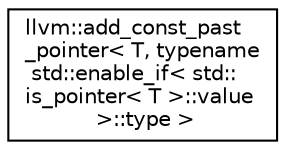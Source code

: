 digraph "Graphical Class Hierarchy"
{
  edge [fontname="Helvetica",fontsize="10",labelfontname="Helvetica",labelfontsize="10"];
  node [fontname="Helvetica",fontsize="10",shape=record];
  rankdir="LR";
  Node1 [label="llvm::add_const_past\l_pointer\< T, typename\l std::enable_if\< std::\lis_pointer\< T \>::value\l \>::type \>",height=0.2,width=0.4,color="black", fillcolor="white", style="filled",URL="$structllvm_1_1add__const__past__pointer_3_01T_00_01typename_01std_1_1enable__if_3_01std_1_1is__pfef337b9499f0a6035ecfd11eec0c4e6.html"];
}
